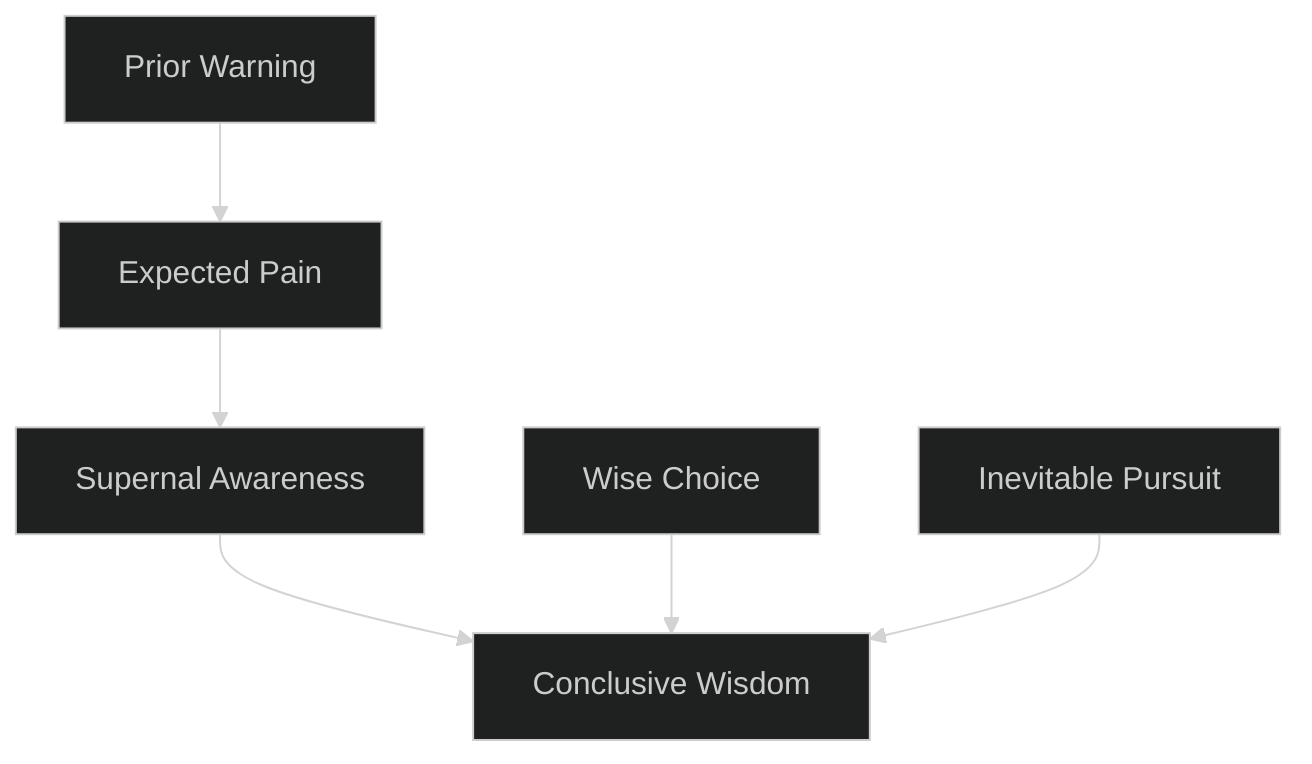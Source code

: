 ---
config:
  theme: dark
---
flowchart TD

    prior_warning[Prior Warning]
    click prior_warning callback "
        Prior Warning<br>
        <br>
        Cost: 6 motes<br>
        Duration: Five hours<br>
        Type: Simple<br>
        Minimum Awareness: 2<br>
        Minimum Essence: 1<br>
        Prerequisite Charms: None<br>
        <br>
        Once a Sidereal commits Essence to this Charm, her
        perceptions constantly probe into the immediate future
        for anything that could do her harm. When the character
        is in danger, her player makes a reflexive Wits +
        Awareness roll. If she succeeds, the character has a
        feeling of ill ease that informs her of impending danger.
        The character gets a warning period of two minutes per
        success rolled. This Charm only allows the Sidereal to
        spot obvious harm: Slow-acting poison concealed in her
        ale would not set off the alarm, as the effect is too far in
        the future. However, it might be triggered just before the
        effects kick in, giving the character time to deduce the
        cause and seek a cure.
        "

    expected_pain[Expected Pain]
    prior_warning --> expected_pain
    click expected_pain callback "
        Expected Pain<br>
        <br>
        Cost: 3 motes<br>
        Duration: Instant<br>
        Type: Reflexive<br>
        Minimum Awareness: 3<br>
        Minimum Essence: 2<br>
        Prerequisite Charms: Prior Warning<br>
        <br>
        The character has a general idea of the bad things
        that will happen to him in the course of his life. When
        an unpleasant moment impends, this awareness crystallizes.
        This Charm activates automatically when
        something unexpectedly dangerous or awful is about to
        happen, and the character learns its general nature
        (&quot;attack,&quot; &quot;poison,&quot; &quot;betrayal,&quot; &quot;loss of loved one,&quot; &quot;hu-
        miliation&quot;). The character has one turn's warning in
        which to turn his fate aside. Ambushes against the
        character automatically fail, but the character does not
        automatically detect his attacker.
        "

    supernal_awareness[Supernal Awareness]
    expected_pain --> supernal_awareness
    click supernal_awareness callback "
        Supernal Awareness<br>
        <br>
        Cost: 4 motes<br>
        Duration: One scene<br>
        Type: Simple<br>
        Minimum Awareness: 3<br>
        Minimum Essence: 3<br>
        Prerequisite Charms: Expected Pain<br>
        <br>
        The character can see the web of fate around her as
        it cascades into the unavoidable reality of the present.
        With this Charm, she can focus enough attention upon
        the influx of destiny to watch continuously, out to a
        distance of (her Essence x 100) yards, for specific disturbances
        in that web. She can either keep track of people
        within that region, monitor spirits within that region or
        watch for some specific phenomenon such as combat,
        the use of Essence or the mention of her name. She senses
        only vague details — specifically, she can identify the
        location and power level of what she sees and recognize
        specific effects or people she is familiar with, but she
        cannot follow the course of events. For example, when
        monitoring Essence use, she might recognize the invocation
        of the Expected Pain Charm, which she knows well.
        Unless she has seen it often, however, the Ten Ox
        Meditation (see Exalted, p. 196) would register only as
        an Essence 3 Charm. In neither case would she know the
        specific effects of the Charm, such as what object a Solar
        used Ten Ox Meditation to destroy. The effects of this
        Charm are cumulative: If a Sidereal uses it five times in
        a scene, she can monitor five different things.<br>
        Supernal Awareness does not rely on any of the
        character's senses. Normal Stealth and Charms that
        make the character physically invisible or silent have
        no effect.
        "

    wise_choice[Wise Choice]
    click wise_choice callback "
        Wise Choice<br>
        <br>
        Cost: 6 motes<br>
        Duration: Instant<br>
        Type: Simple<br>
        Minimum Awareness: 2<br>
        Minimum Essence: 1<br>
        Prerequisite Charms: None<br>
        <br>
        Life is full of choices. This Charm gives a Sidereal
        the edge on mere mortals by allowing him to make the
        best choice when confronted with many options. However,
        this Charm allows only a brief peek into the future,
        not an extended glimpse into all the consequences of the
        decision. The ideal short-term outcome is guaranteed,
        but long-term gains are not.
        "

    inevitable_pursuit[Inevitable Pursuit]
    click inevitable_pursuit callback "
        Inevitable Pursuit<br>
        <br>
        Cost: 8 motes, 1 Willpower<br>
        Duration: One day<br>
        Type: Simple<br>
        Minimum Awareness: 5<br>
        Minimum Essence: 2<br>
        Prerequisite Charms: None<br>
        <br>
        No one can hide from their past. It unwinds inevitably,
        event cascading into event, rolling from the then
        into the now and finally into an inescapable collection
        of destinies. Characters with this Charm can track others
        not by the physical marks they leave on the world, but by
        the impressions their passage leaves on the destinies of
        everything around them. In a relatively uninhabited
        region, the character can follow a trail as old as one day
        per point of her permanent Essence. In a more populous
        region, where many people leave their marks on fate -
        and, more importantly, where those marks interact with
        one another in a progressively unruly and chaotic fash-
        ion — this Charm is less effective. In such places, the
        character is limited to following trails no older than one
        hour per point of her permanent Essence.<br>
        This ability can be foiled by use of the Traceless
        Passage Charm (see Exalted, p. 182) and similar Charms.
        If the target uses such a Charm, resolve the matter with
        a standard opposed tracking contest.
        "

    conclusive_wisdom[Conclusive Wisdom]
    supernal_awareness --> conclusive_wisdom
    wise_choice --> conclusive_wisdom
    inevitable_pursuit --> conclusive_wisdom
    click conclusive_wisdom callback "
        Conclusive Wisdom<br>
        <br>
        Cost: 20 motes, 1 Willpower, 1 health level<br>
        Duration: Instant<br>
        Type: Simple<br>
        Minimum Awareness: 5<br>
        Minimum Essence: 4<br>
        Prerequisite Charms: Supernal Awareness, Wise Choice, Inevitable Pursuit<br>
        <br>
        This Charm uses a prayer strip marked with the
        scripture of the Maiden and the Scythe. The character
        holds it up before her target. It fixes itself in the air
        and begins to blossom with pungent violet flowers,
        whose petals dry, fall off and turn to dust in the course
        of seconds, each replaced as it dies with another
        flower's blooming.<br>
        The target of this Charm finds himself caught in a
        vision of his own ending: transported to a likely end for
        his life, a few hours, minutes or turns before its conclusion
        comes. Roll his permanent Willpower against a
        difficulty of 3. Success indicates that the Charm fazes
        him but has no other effect. Failure indicates that he
        returns from the vision deeply shaken. Reduce his temporary
        Willpower to 1. His Personal Essence pool is
        instantly lost; reduce his temporary Essence by the amount
        of his Personal Essence, to a minimum of 0. He cannot
        recover Willpower or personal Essence for the remainder
        of the scene.<br>
        If the victim is a Storyteller character, the rules
        above suffice. Otherwise, the Storyteller should play
        the vision out. This occurs at a convenient time:
        immediately, as the next scene, or at the end of the
        session, depending on the play group's style. The Sto-
        ryteller devises an interesting and ideally appropriate
        scenario for the target's most likely ending. As events
        progress, the target can alter the scenario in one small
        way for each point of permanent Essence he possesses.
        Motes, Willpower, experience points and health levels
        spent or recovered in the vision do not affect the
        character's actual totals.<br>
        If, through interesting roleplay, luck or martial
        cleverness, the target manages to survive his impending
        doom, he suffers no permanent ill effects. Further, when
        he finishes processing the vision, a few scenes later, he
        generally recovers his full temporary Willpower.<br>
        If the target dies in the vision but his player made his
        permanent Willpower roll, above, the character suffers
        no permanent ill effects save disquiet.<br>
        If the target dies in the vision and failed his permanent
        Willpower roll, his player must roll the character's
        permanent Essence and permanent Willpower. (He cannot
        spend Willpower on these rolls.) Failure on either
        roll means losing one dot of the appropriate Trait, to a
        minimum of 1. No matter what he rolls, he cannot
        recover his Personal Essence for the remainder of the
        story. He only has access to Peripheral Essence.<br>
        This Charm has no effect on Abyssal Exalted or the
        dead. It specifically affects Second and Third Circle
        demons, despite their normal immunity to Willpower
        loss from Sidereal Charms.
        "